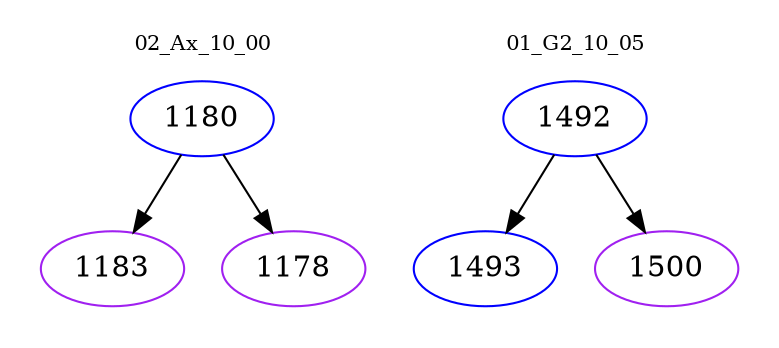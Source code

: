digraph{
subgraph cluster_0 {
color = white
label = "02_Ax_10_00";
fontsize=10;
T0_1180 [label="1180", color="blue"]
T0_1180 -> T0_1183 [color="black"]
T0_1183 [label="1183", color="purple"]
T0_1180 -> T0_1178 [color="black"]
T0_1178 [label="1178", color="purple"]
}
subgraph cluster_1 {
color = white
label = "01_G2_10_05";
fontsize=10;
T1_1492 [label="1492", color="blue"]
T1_1492 -> T1_1493 [color="black"]
T1_1493 [label="1493", color="blue"]
T1_1492 -> T1_1500 [color="black"]
T1_1500 [label="1500", color="purple"]
}
}
